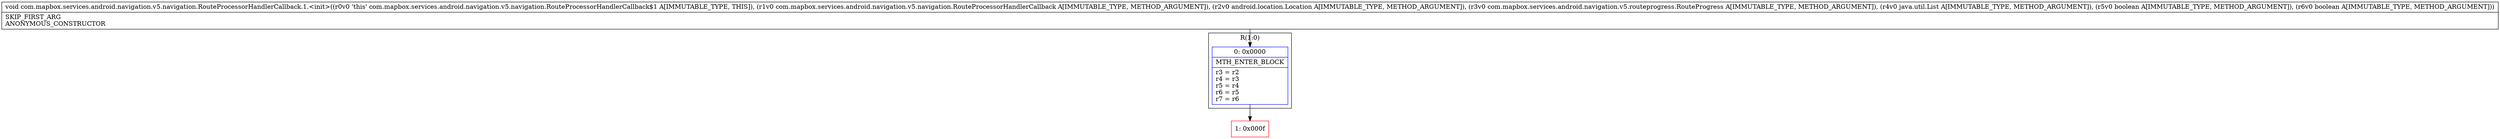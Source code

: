 digraph "CFG forcom.mapbox.services.android.navigation.v5.navigation.RouteProcessorHandlerCallback.1.\<init\>(Lcom\/mapbox\/services\/android\/navigation\/v5\/navigation\/RouteProcessorHandlerCallback;Landroid\/location\/Location;Lcom\/mapbox\/services\/android\/navigation\/v5\/routeprogress\/RouteProgress;Ljava\/util\/List;ZZ)V" {
subgraph cluster_Region_28156502 {
label = "R(1:0)";
node [shape=record,color=blue];
Node_0 [shape=record,label="{0\:\ 0x0000|MTH_ENTER_BLOCK\l|r3 = r2\lr4 = r3\lr5 = r4\lr6 = r5\lr7 = r6\l}"];
}
Node_1 [shape=record,color=red,label="{1\:\ 0x000f}"];
MethodNode[shape=record,label="{void com.mapbox.services.android.navigation.v5.navigation.RouteProcessorHandlerCallback.1.\<init\>((r0v0 'this' com.mapbox.services.android.navigation.v5.navigation.RouteProcessorHandlerCallback$1 A[IMMUTABLE_TYPE, THIS]), (r1v0 com.mapbox.services.android.navigation.v5.navigation.RouteProcessorHandlerCallback A[IMMUTABLE_TYPE, METHOD_ARGUMENT]), (r2v0 android.location.Location A[IMMUTABLE_TYPE, METHOD_ARGUMENT]), (r3v0 com.mapbox.services.android.navigation.v5.routeprogress.RouteProgress A[IMMUTABLE_TYPE, METHOD_ARGUMENT]), (r4v0 java.util.List A[IMMUTABLE_TYPE, METHOD_ARGUMENT]), (r5v0 boolean A[IMMUTABLE_TYPE, METHOD_ARGUMENT]), (r6v0 boolean A[IMMUTABLE_TYPE, METHOD_ARGUMENT]))  | SKIP_FIRST_ARG\lANONYMOUS_CONSTRUCTOR\l}"];
MethodNode -> Node_0;
Node_0 -> Node_1;
}

